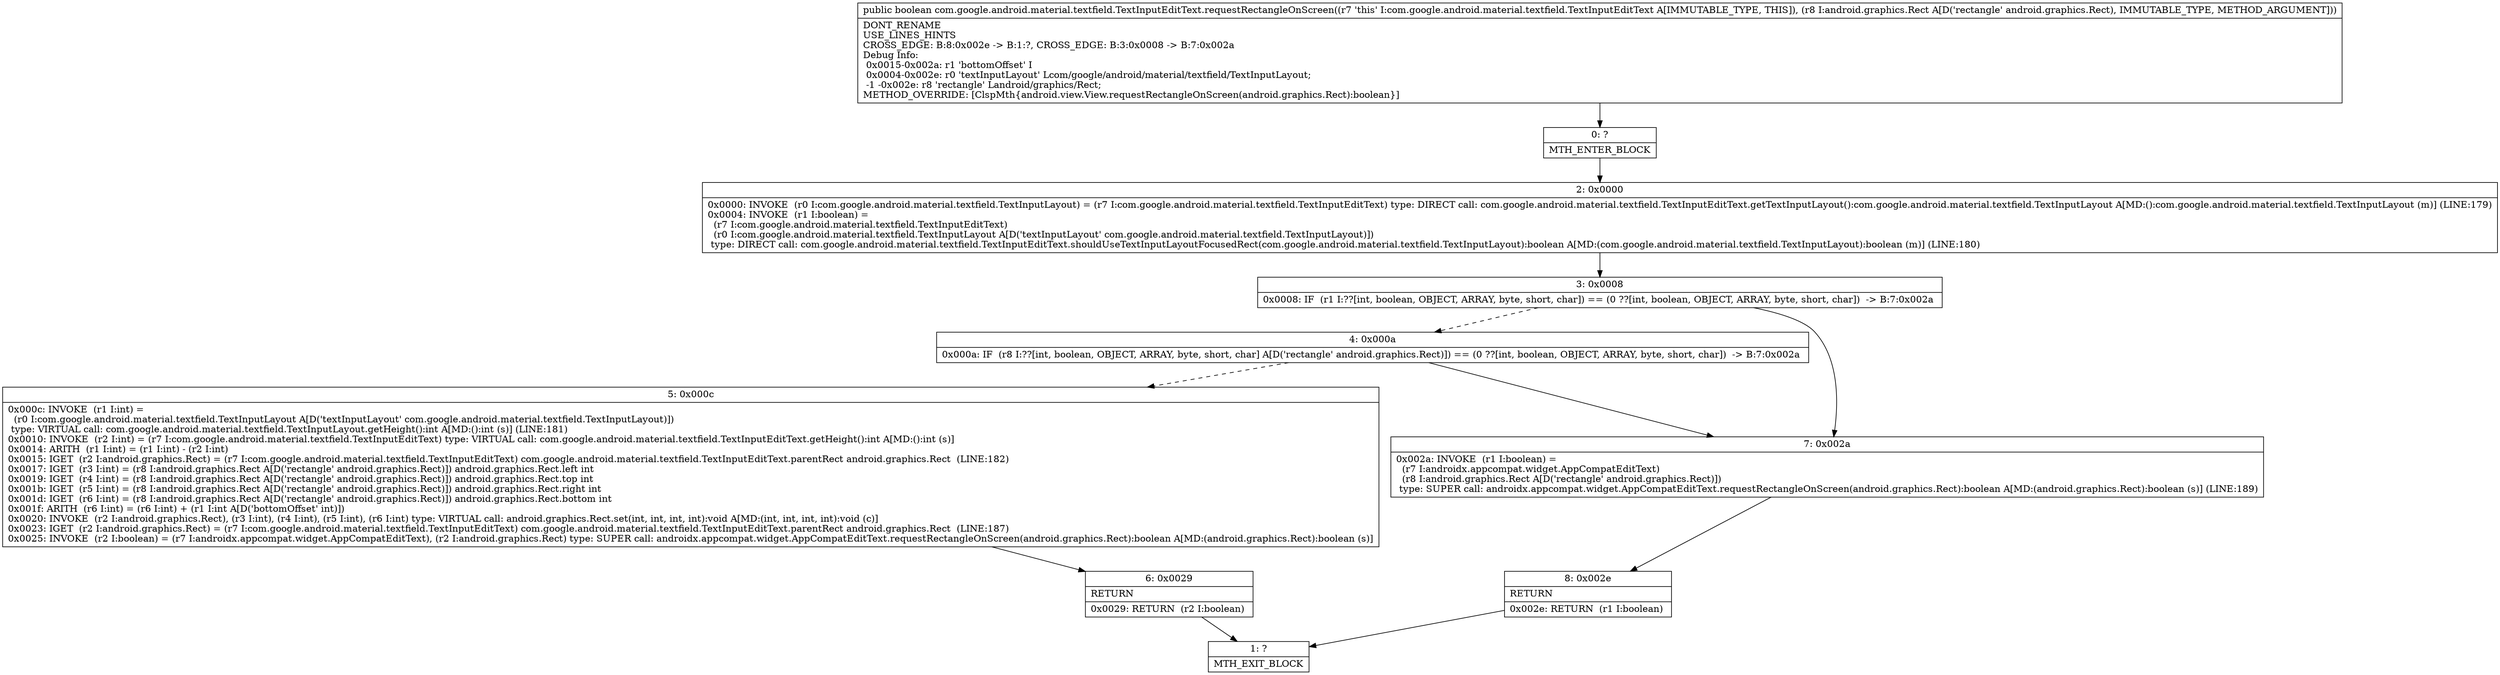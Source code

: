 digraph "CFG forcom.google.android.material.textfield.TextInputEditText.requestRectangleOnScreen(Landroid\/graphics\/Rect;)Z" {
Node_0 [shape=record,label="{0\:\ ?|MTH_ENTER_BLOCK\l}"];
Node_2 [shape=record,label="{2\:\ 0x0000|0x0000: INVOKE  (r0 I:com.google.android.material.textfield.TextInputLayout) = (r7 I:com.google.android.material.textfield.TextInputEditText) type: DIRECT call: com.google.android.material.textfield.TextInputEditText.getTextInputLayout():com.google.android.material.textfield.TextInputLayout A[MD:():com.google.android.material.textfield.TextInputLayout (m)] (LINE:179)\l0x0004: INVOKE  (r1 I:boolean) = \l  (r7 I:com.google.android.material.textfield.TextInputEditText)\l  (r0 I:com.google.android.material.textfield.TextInputLayout A[D('textInputLayout' com.google.android.material.textfield.TextInputLayout)])\l type: DIRECT call: com.google.android.material.textfield.TextInputEditText.shouldUseTextInputLayoutFocusedRect(com.google.android.material.textfield.TextInputLayout):boolean A[MD:(com.google.android.material.textfield.TextInputLayout):boolean (m)] (LINE:180)\l}"];
Node_3 [shape=record,label="{3\:\ 0x0008|0x0008: IF  (r1 I:??[int, boolean, OBJECT, ARRAY, byte, short, char]) == (0 ??[int, boolean, OBJECT, ARRAY, byte, short, char])  \-\> B:7:0x002a \l}"];
Node_4 [shape=record,label="{4\:\ 0x000a|0x000a: IF  (r8 I:??[int, boolean, OBJECT, ARRAY, byte, short, char] A[D('rectangle' android.graphics.Rect)]) == (0 ??[int, boolean, OBJECT, ARRAY, byte, short, char])  \-\> B:7:0x002a \l}"];
Node_5 [shape=record,label="{5\:\ 0x000c|0x000c: INVOKE  (r1 I:int) = \l  (r0 I:com.google.android.material.textfield.TextInputLayout A[D('textInputLayout' com.google.android.material.textfield.TextInputLayout)])\l type: VIRTUAL call: com.google.android.material.textfield.TextInputLayout.getHeight():int A[MD:():int (s)] (LINE:181)\l0x0010: INVOKE  (r2 I:int) = (r7 I:com.google.android.material.textfield.TextInputEditText) type: VIRTUAL call: com.google.android.material.textfield.TextInputEditText.getHeight():int A[MD:():int (s)]\l0x0014: ARITH  (r1 I:int) = (r1 I:int) \- (r2 I:int) \l0x0015: IGET  (r2 I:android.graphics.Rect) = (r7 I:com.google.android.material.textfield.TextInputEditText) com.google.android.material.textfield.TextInputEditText.parentRect android.graphics.Rect  (LINE:182)\l0x0017: IGET  (r3 I:int) = (r8 I:android.graphics.Rect A[D('rectangle' android.graphics.Rect)]) android.graphics.Rect.left int \l0x0019: IGET  (r4 I:int) = (r8 I:android.graphics.Rect A[D('rectangle' android.graphics.Rect)]) android.graphics.Rect.top int \l0x001b: IGET  (r5 I:int) = (r8 I:android.graphics.Rect A[D('rectangle' android.graphics.Rect)]) android.graphics.Rect.right int \l0x001d: IGET  (r6 I:int) = (r8 I:android.graphics.Rect A[D('rectangle' android.graphics.Rect)]) android.graphics.Rect.bottom int \l0x001f: ARITH  (r6 I:int) = (r6 I:int) + (r1 I:int A[D('bottomOffset' int)]) \l0x0020: INVOKE  (r2 I:android.graphics.Rect), (r3 I:int), (r4 I:int), (r5 I:int), (r6 I:int) type: VIRTUAL call: android.graphics.Rect.set(int, int, int, int):void A[MD:(int, int, int, int):void (c)]\l0x0023: IGET  (r2 I:android.graphics.Rect) = (r7 I:com.google.android.material.textfield.TextInputEditText) com.google.android.material.textfield.TextInputEditText.parentRect android.graphics.Rect  (LINE:187)\l0x0025: INVOKE  (r2 I:boolean) = (r7 I:androidx.appcompat.widget.AppCompatEditText), (r2 I:android.graphics.Rect) type: SUPER call: androidx.appcompat.widget.AppCompatEditText.requestRectangleOnScreen(android.graphics.Rect):boolean A[MD:(android.graphics.Rect):boolean (s)]\l}"];
Node_6 [shape=record,label="{6\:\ 0x0029|RETURN\l|0x0029: RETURN  (r2 I:boolean) \l}"];
Node_1 [shape=record,label="{1\:\ ?|MTH_EXIT_BLOCK\l}"];
Node_7 [shape=record,label="{7\:\ 0x002a|0x002a: INVOKE  (r1 I:boolean) = \l  (r7 I:androidx.appcompat.widget.AppCompatEditText)\l  (r8 I:android.graphics.Rect A[D('rectangle' android.graphics.Rect)])\l type: SUPER call: androidx.appcompat.widget.AppCompatEditText.requestRectangleOnScreen(android.graphics.Rect):boolean A[MD:(android.graphics.Rect):boolean (s)] (LINE:189)\l}"];
Node_8 [shape=record,label="{8\:\ 0x002e|RETURN\l|0x002e: RETURN  (r1 I:boolean) \l}"];
MethodNode[shape=record,label="{public boolean com.google.android.material.textfield.TextInputEditText.requestRectangleOnScreen((r7 'this' I:com.google.android.material.textfield.TextInputEditText A[IMMUTABLE_TYPE, THIS]), (r8 I:android.graphics.Rect A[D('rectangle' android.graphics.Rect), IMMUTABLE_TYPE, METHOD_ARGUMENT]))  | DONT_RENAME\lUSE_LINES_HINTS\lCROSS_EDGE: B:8:0x002e \-\> B:1:?, CROSS_EDGE: B:3:0x0008 \-\> B:7:0x002a\lDebug Info:\l  0x0015\-0x002a: r1 'bottomOffset' I\l  0x0004\-0x002e: r0 'textInputLayout' Lcom\/google\/android\/material\/textfield\/TextInputLayout;\l  \-1 \-0x002e: r8 'rectangle' Landroid\/graphics\/Rect;\lMETHOD_OVERRIDE: [ClspMth\{android.view.View.requestRectangleOnScreen(android.graphics.Rect):boolean\}]\l}"];
MethodNode -> Node_0;Node_0 -> Node_2;
Node_2 -> Node_3;
Node_3 -> Node_4[style=dashed];
Node_3 -> Node_7;
Node_4 -> Node_5[style=dashed];
Node_4 -> Node_7;
Node_5 -> Node_6;
Node_6 -> Node_1;
Node_7 -> Node_8;
Node_8 -> Node_1;
}


